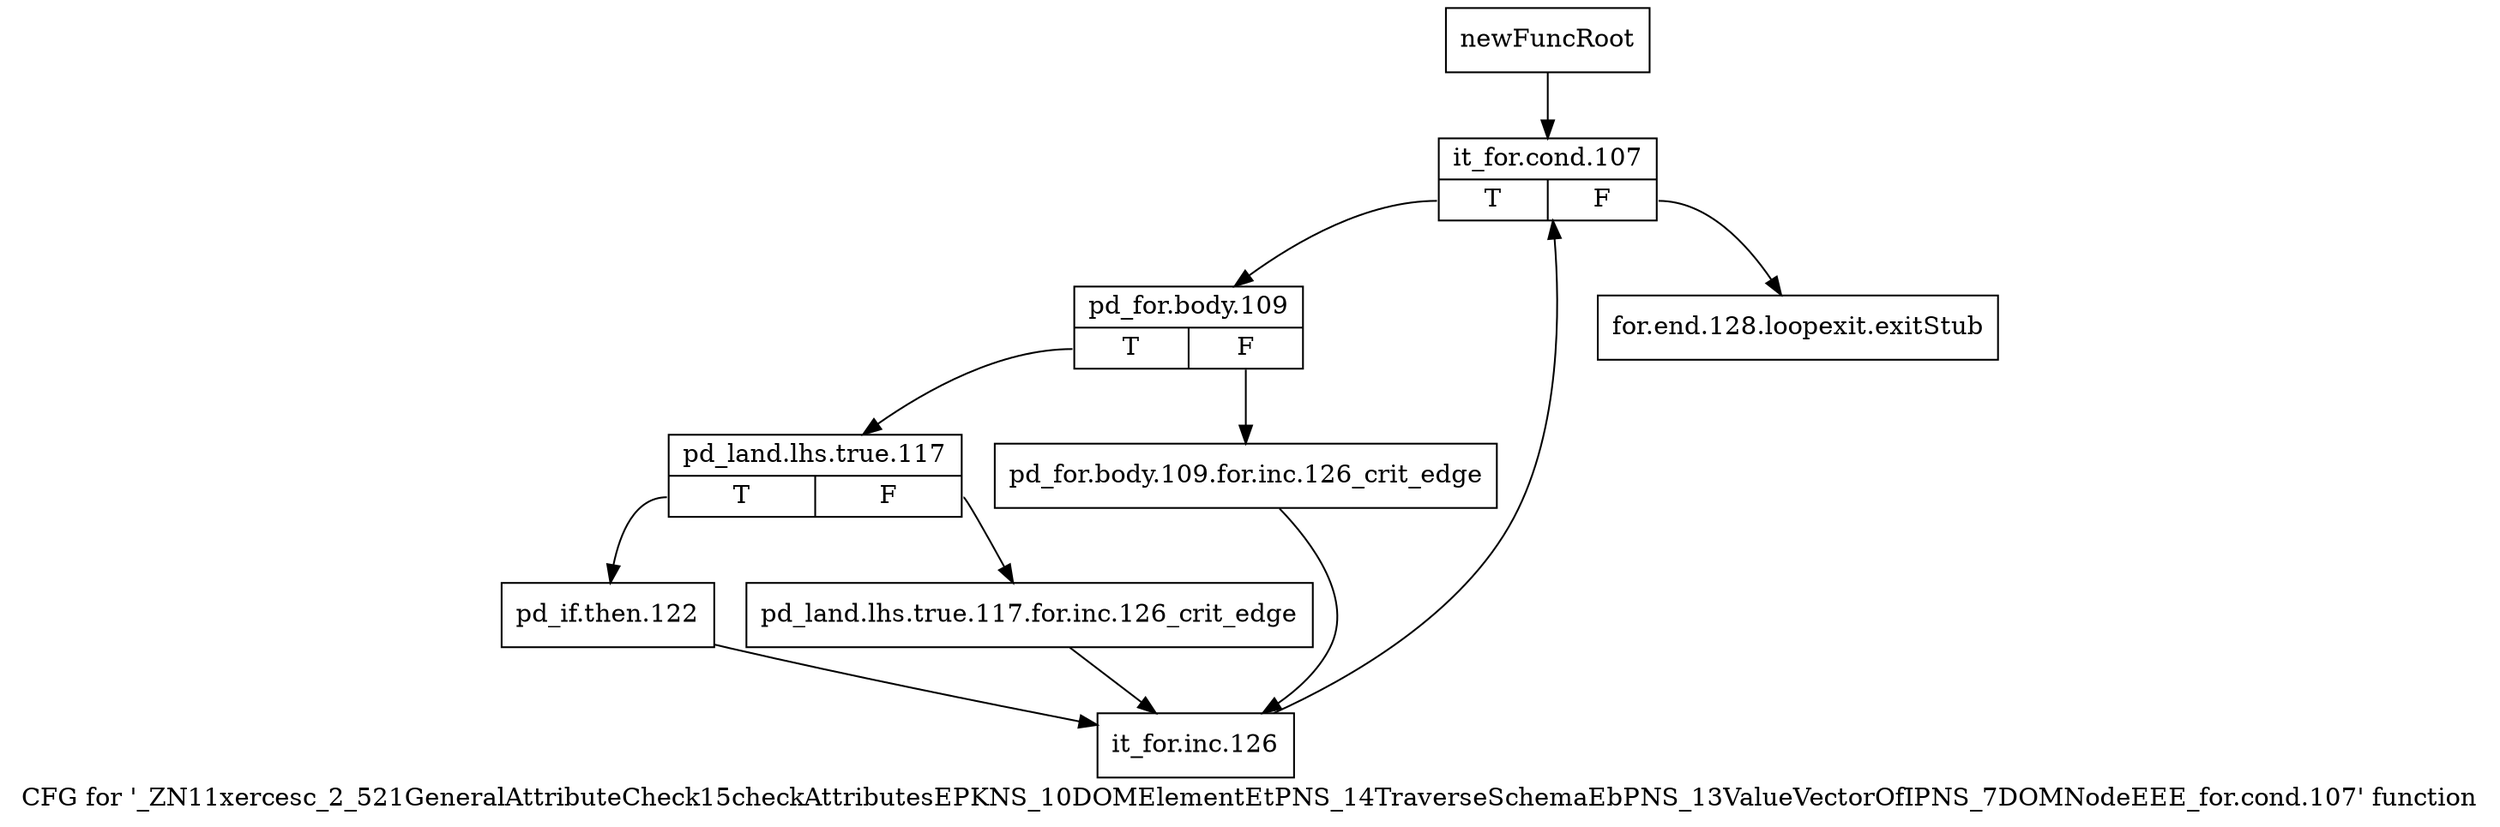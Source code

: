 digraph "CFG for '_ZN11xercesc_2_521GeneralAttributeCheck15checkAttributesEPKNS_10DOMElementEtPNS_14TraverseSchemaEbPNS_13ValueVectorOfIPNS_7DOMNodeEEE_for.cond.107' function" {
	label="CFG for '_ZN11xercesc_2_521GeneralAttributeCheck15checkAttributesEPKNS_10DOMElementEtPNS_14TraverseSchemaEbPNS_13ValueVectorOfIPNS_7DOMNodeEEE_for.cond.107' function";

	Node0x9899260 [shape=record,label="{newFuncRoot}"];
	Node0x9899260 -> Node0x9899300;
	Node0x98992b0 [shape=record,label="{for.end.128.loopexit.exitStub}"];
	Node0x9899300 [shape=record,label="{it_for.cond.107|{<s0>T|<s1>F}}"];
	Node0x9899300:s0 -> Node0x9899350;
	Node0x9899300:s1 -> Node0x98992b0;
	Node0x9899350 [shape=record,label="{pd_for.body.109|{<s0>T|<s1>F}}"];
	Node0x9899350:s0 -> Node0x98993f0;
	Node0x9899350:s1 -> Node0x98993a0;
	Node0x98993a0 [shape=record,label="{pd_for.body.109.for.inc.126_crit_edge}"];
	Node0x98993a0 -> Node0x98994e0;
	Node0x98993f0 [shape=record,label="{pd_land.lhs.true.117|{<s0>T|<s1>F}}"];
	Node0x98993f0:s0 -> Node0x9899490;
	Node0x98993f0:s1 -> Node0x9899440;
	Node0x9899440 [shape=record,label="{pd_land.lhs.true.117.for.inc.126_crit_edge}"];
	Node0x9899440 -> Node0x98994e0;
	Node0x9899490 [shape=record,label="{pd_if.then.122}"];
	Node0x9899490 -> Node0x98994e0;
	Node0x98994e0 [shape=record,label="{it_for.inc.126}"];
	Node0x98994e0 -> Node0x9899300;
}
